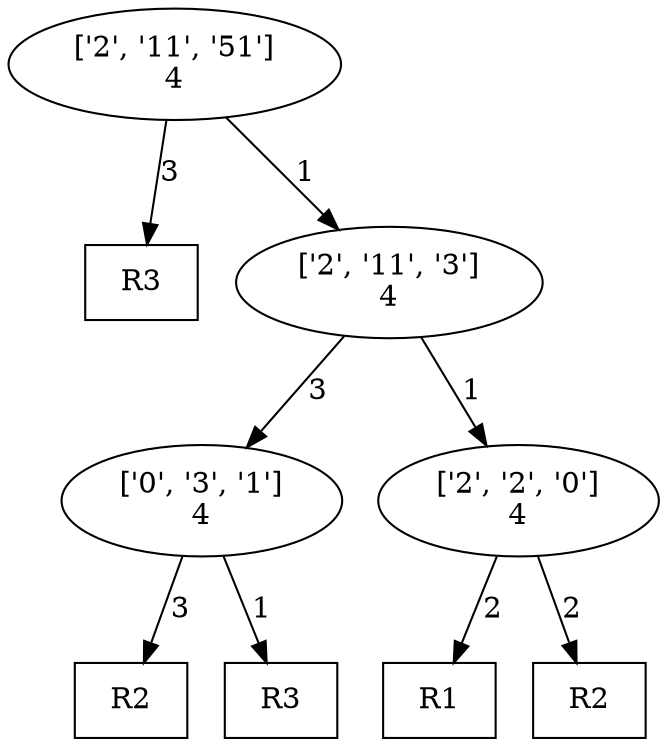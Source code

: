 digraph "DD" { 
graph [ ordering = "out"];
1 [label = "['2', '11', '51']\n4"];
5000 [shape="box",label = "R3"];
1 -> 5000[label =3];2 [label = "['2', '11', '3']\n4"];
3 [label = "['0', '3', '1']\n4"];
5001 [shape="box",label = "R2"];
3 -> 5001[label =3];5002 [shape="box",label = "R3"];
3 -> 5002[label =1];4 [label = "['2', '2', '0']\n4"];
5003 [shape="box",label = "R1"];
4 -> 5003[label =2];5004 [shape="box",label = "R2"];
4 -> 5004[label =2];1 -> 2[label = 1];
2 -> 3[label = 3];
2 -> 4[label = 1];
}
